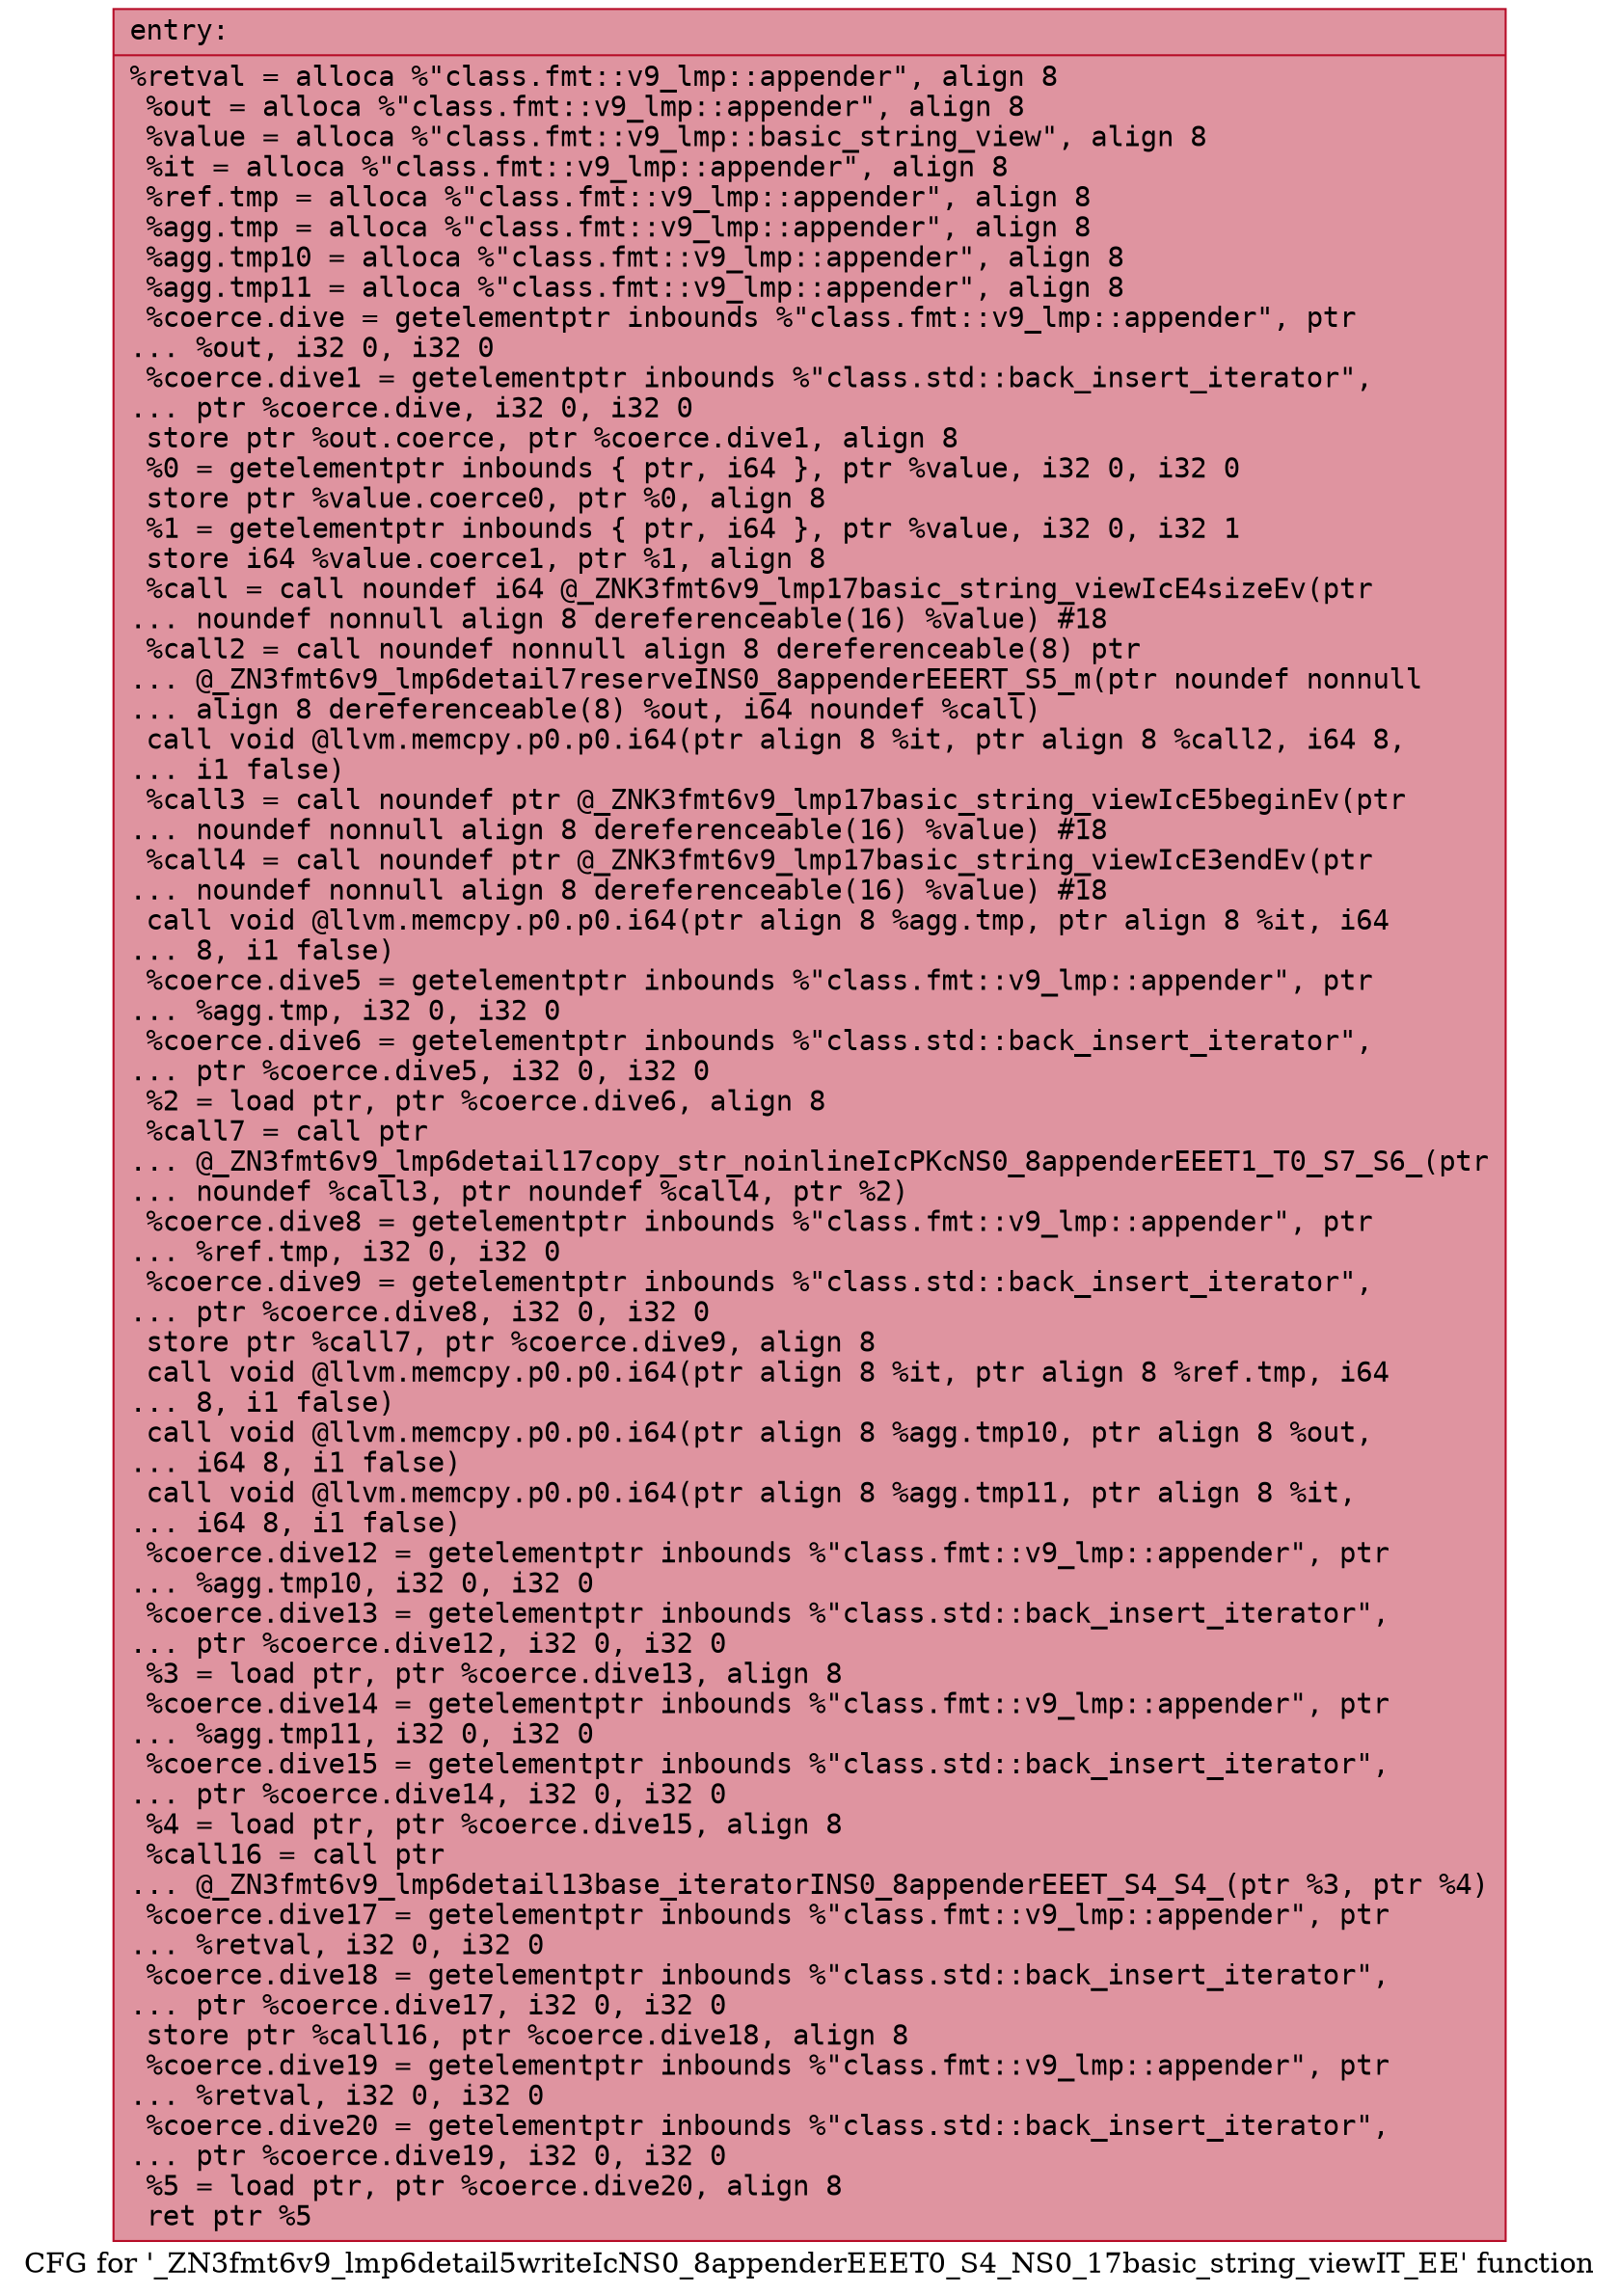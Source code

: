 digraph "CFG for '_ZN3fmt6v9_lmp6detail5writeIcNS0_8appenderEEET0_S4_NS0_17basic_string_viewIT_EE' function" {
	label="CFG for '_ZN3fmt6v9_lmp6detail5writeIcNS0_8appenderEEET0_S4_NS0_17basic_string_viewIT_EE' function";

	Node0x5584169e9860 [shape=record,color="#b70d28ff", style=filled, fillcolor="#b70d2870" fontname="Courier",label="{entry:\l|  %retval = alloca %\"class.fmt::v9_lmp::appender\", align 8\l  %out = alloca %\"class.fmt::v9_lmp::appender\", align 8\l  %value = alloca %\"class.fmt::v9_lmp::basic_string_view\", align 8\l  %it = alloca %\"class.fmt::v9_lmp::appender\", align 8\l  %ref.tmp = alloca %\"class.fmt::v9_lmp::appender\", align 8\l  %agg.tmp = alloca %\"class.fmt::v9_lmp::appender\", align 8\l  %agg.tmp10 = alloca %\"class.fmt::v9_lmp::appender\", align 8\l  %agg.tmp11 = alloca %\"class.fmt::v9_lmp::appender\", align 8\l  %coerce.dive = getelementptr inbounds %\"class.fmt::v9_lmp::appender\", ptr\l... %out, i32 0, i32 0\l  %coerce.dive1 = getelementptr inbounds %\"class.std::back_insert_iterator\",\l... ptr %coerce.dive, i32 0, i32 0\l  store ptr %out.coerce, ptr %coerce.dive1, align 8\l  %0 = getelementptr inbounds \{ ptr, i64 \}, ptr %value, i32 0, i32 0\l  store ptr %value.coerce0, ptr %0, align 8\l  %1 = getelementptr inbounds \{ ptr, i64 \}, ptr %value, i32 0, i32 1\l  store i64 %value.coerce1, ptr %1, align 8\l  %call = call noundef i64 @_ZNK3fmt6v9_lmp17basic_string_viewIcE4sizeEv(ptr\l... noundef nonnull align 8 dereferenceable(16) %value) #18\l  %call2 = call noundef nonnull align 8 dereferenceable(8) ptr\l... @_ZN3fmt6v9_lmp6detail7reserveINS0_8appenderEEERT_S5_m(ptr noundef nonnull\l... align 8 dereferenceable(8) %out, i64 noundef %call)\l  call void @llvm.memcpy.p0.p0.i64(ptr align 8 %it, ptr align 8 %call2, i64 8,\l... i1 false)\l  %call3 = call noundef ptr @_ZNK3fmt6v9_lmp17basic_string_viewIcE5beginEv(ptr\l... noundef nonnull align 8 dereferenceable(16) %value) #18\l  %call4 = call noundef ptr @_ZNK3fmt6v9_lmp17basic_string_viewIcE3endEv(ptr\l... noundef nonnull align 8 dereferenceable(16) %value) #18\l  call void @llvm.memcpy.p0.p0.i64(ptr align 8 %agg.tmp, ptr align 8 %it, i64\l... 8, i1 false)\l  %coerce.dive5 = getelementptr inbounds %\"class.fmt::v9_lmp::appender\", ptr\l... %agg.tmp, i32 0, i32 0\l  %coerce.dive6 = getelementptr inbounds %\"class.std::back_insert_iterator\",\l... ptr %coerce.dive5, i32 0, i32 0\l  %2 = load ptr, ptr %coerce.dive6, align 8\l  %call7 = call ptr\l... @_ZN3fmt6v9_lmp6detail17copy_str_noinlineIcPKcNS0_8appenderEEET1_T0_S7_S6_(ptr\l... noundef %call3, ptr noundef %call4, ptr %2)\l  %coerce.dive8 = getelementptr inbounds %\"class.fmt::v9_lmp::appender\", ptr\l... %ref.tmp, i32 0, i32 0\l  %coerce.dive9 = getelementptr inbounds %\"class.std::back_insert_iterator\",\l... ptr %coerce.dive8, i32 0, i32 0\l  store ptr %call7, ptr %coerce.dive9, align 8\l  call void @llvm.memcpy.p0.p0.i64(ptr align 8 %it, ptr align 8 %ref.tmp, i64\l... 8, i1 false)\l  call void @llvm.memcpy.p0.p0.i64(ptr align 8 %agg.tmp10, ptr align 8 %out,\l... i64 8, i1 false)\l  call void @llvm.memcpy.p0.p0.i64(ptr align 8 %agg.tmp11, ptr align 8 %it,\l... i64 8, i1 false)\l  %coerce.dive12 = getelementptr inbounds %\"class.fmt::v9_lmp::appender\", ptr\l... %agg.tmp10, i32 0, i32 0\l  %coerce.dive13 = getelementptr inbounds %\"class.std::back_insert_iterator\",\l... ptr %coerce.dive12, i32 0, i32 0\l  %3 = load ptr, ptr %coerce.dive13, align 8\l  %coerce.dive14 = getelementptr inbounds %\"class.fmt::v9_lmp::appender\", ptr\l... %agg.tmp11, i32 0, i32 0\l  %coerce.dive15 = getelementptr inbounds %\"class.std::back_insert_iterator\",\l... ptr %coerce.dive14, i32 0, i32 0\l  %4 = load ptr, ptr %coerce.dive15, align 8\l  %call16 = call ptr\l... @_ZN3fmt6v9_lmp6detail13base_iteratorINS0_8appenderEEET_S4_S4_(ptr %3, ptr %4)\l  %coerce.dive17 = getelementptr inbounds %\"class.fmt::v9_lmp::appender\", ptr\l... %retval, i32 0, i32 0\l  %coerce.dive18 = getelementptr inbounds %\"class.std::back_insert_iterator\",\l... ptr %coerce.dive17, i32 0, i32 0\l  store ptr %call16, ptr %coerce.dive18, align 8\l  %coerce.dive19 = getelementptr inbounds %\"class.fmt::v9_lmp::appender\", ptr\l... %retval, i32 0, i32 0\l  %coerce.dive20 = getelementptr inbounds %\"class.std::back_insert_iterator\",\l... ptr %coerce.dive19, i32 0, i32 0\l  %5 = load ptr, ptr %coerce.dive20, align 8\l  ret ptr %5\l}"];
}
